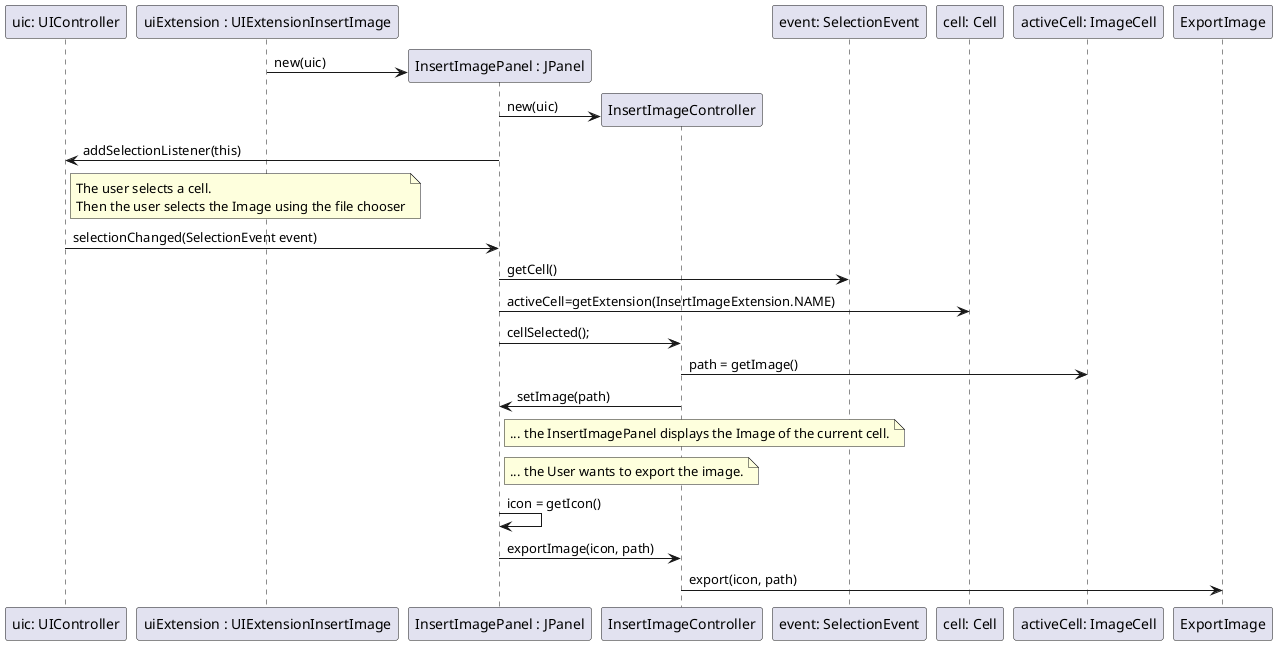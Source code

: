 @startuml doc-files/core06_02_design_export.png
    participant "uic: UIController" as uic
    participant "uiExtension : UIExtensionInsertImage" as UIExt
    participant "InsertImagePanel : JPanel" as cp
    participant "InsertImageController" as ctrl
    participant "event: SelectionEvent" as event
    participant "cell: Cell" as cell
    participant "activeCell: ImageCell" as activeCell
    participant "ExportImage" as expImage
    
    create cp
    UIExt -> cp :  new(uic) 
    
    create ctrl
    cp -> ctrl : new(uic) 
    cp -> uic : addSelectionListener(this)

    note right of uic
        The user selects a cell.
        Then the user selects the Image using the file chooser
    end note

    uic -> cp : selectionChanged(SelectionEvent event)
    cp -> event : getCell()
    cp -> cell : activeCell=getExtension(InsertImageExtension.NAME)

    cp -> ctrl : cellSelected();
    ctrl -> activeCell : path = getImage()
    ctrl -> cp : setImage(path)

    note right of cp
        ... the InsertImagePanel displays the Image of the current cell.
    end note

     note right of cp
        ... the User wants to export the image.
    end note
    cp -> cp : icon = getIcon()
    cp -> ctrl : exportImage(icon, path)
    ctrl -> expImage : export(icon, path)
    

@enduml